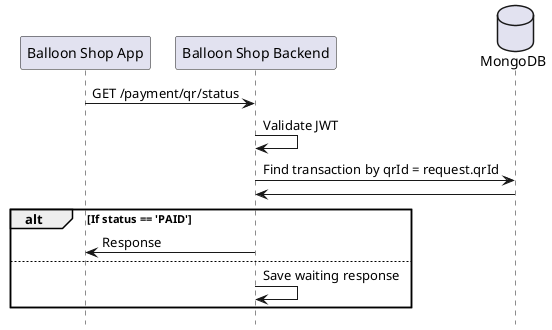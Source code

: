 @startuml get_payment_qr_code_status
hide footbox
participant "Balloon Shop App" as app
participant "Balloon Shop Backend" as backend
database "MongoDB" as db

app -> backend: GET /payment/qr/status
backend -> backend: Validate JWT
backend -> db: Find transaction by qrId = request.qrId
db -> backend: 
alt If status == 'PAID'
    backend -> app: Response
else 
    backend -> backend: Save waiting response
end

@enduml